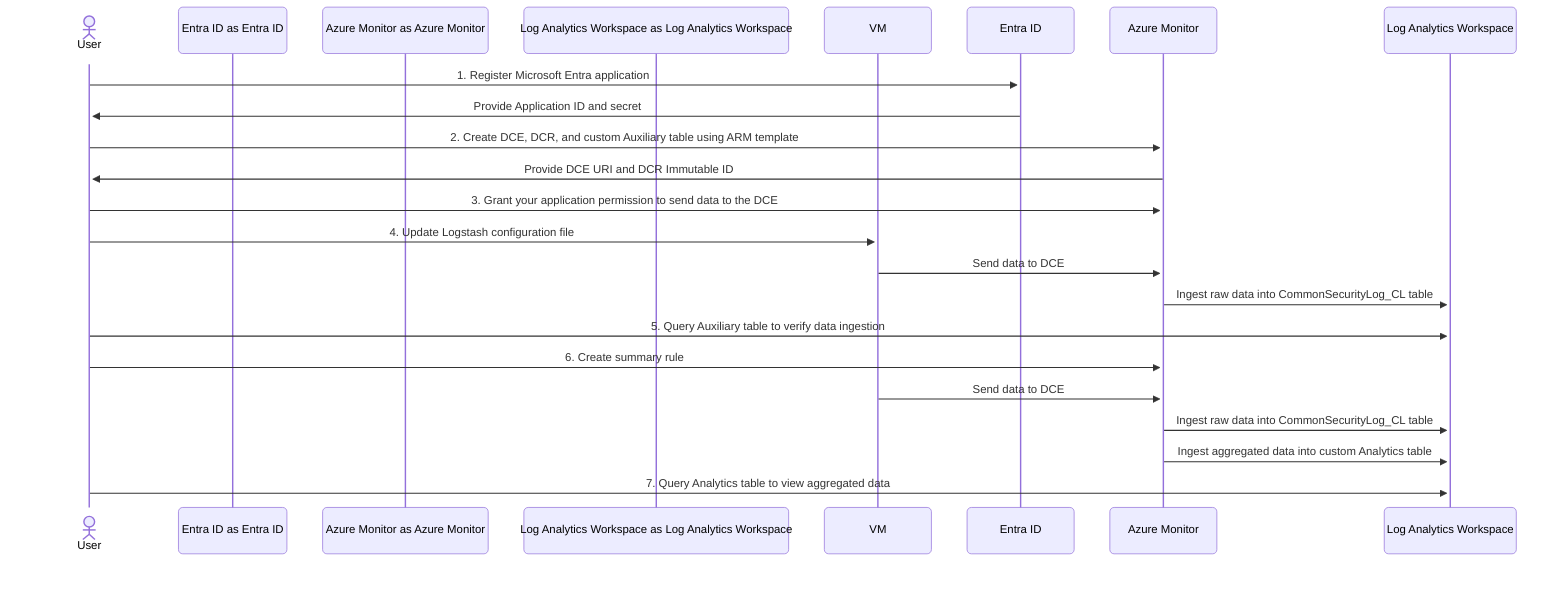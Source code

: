 ---
config:
  look: neo
  theme: default
  sequence:
    actorFontSize: 22
    messageFontSize: 20
    noteFontSize: 20
---
sequenceDiagram
  actor User as User
  participant Entra ID as Entra ID
  participant Azure Monitor as Azure Monitor
  participant Log Analytics Workspace as Log Analytics Workspace
  participant VM as VM
  User ->> Entra ID: 1. Register Microsoft Entra application
  Entra ID ->> User: Provide Application ID and secret
  User ->> Azure Monitor: 2. Create DCE, DCR, and custom Auxiliary table using ARM template
  Azure Monitor ->> User: Provide DCE URI and DCR Immutable ID
  User ->> Azure Monitor: 3. Grant your application permission to send data to the DCE
  User ->> VM: 4. Update Logstash configuration file
  VM ->> Azure Monitor: Send data to DCE
  Azure Monitor ->> Log Analytics Workspace: Ingest raw data into CommonSecurityLog_CL table
  User ->> Log Analytics Workspace: 5. Query Auxiliary table to verify data ingestion
  User ->> Azure Monitor: 6. Create summary rule
  VM ->> Azure Monitor: Send data to DCE
  Azure Monitor ->> Log Analytics Workspace: Ingest raw data into CommonSecurityLog_CL table
  Azure Monitor ->> Log Analytics Workspace: Ingest aggregated data into custom Analytics table
  User ->> Log Analytics Workspace: 7. Query Analytics table to view aggregated data